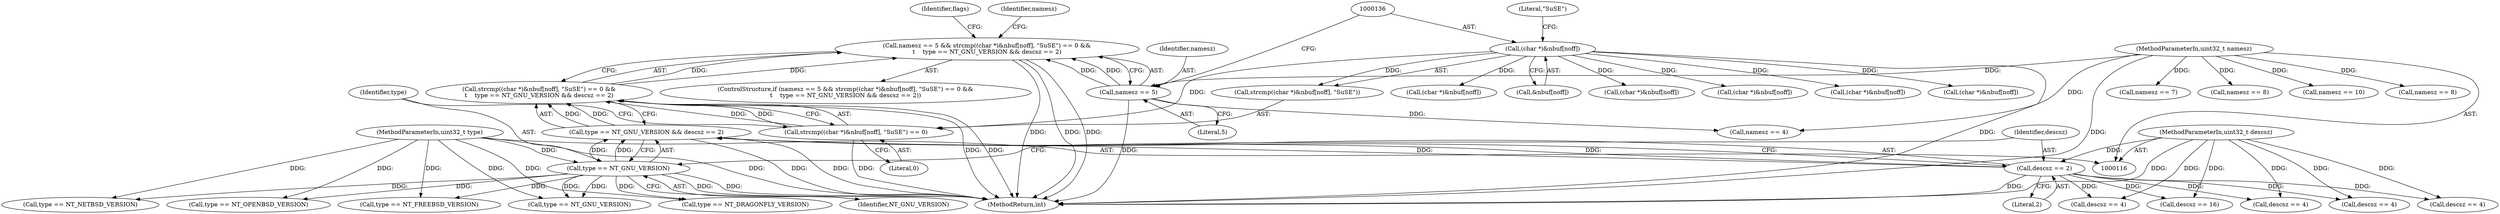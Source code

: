 digraph "0_file_ce90e05774dd77d86cfc8dfa6da57b32816841c4_2@API" {
"1000128" [label="(Call,namesz == 5 && strcmp((char *)&nbuf[noff], \"SuSE\") == 0 &&\n\t    type == NT_GNU_VERSION && descsz == 2)"];
"1000129" [label="(Call,namesz == 5)"];
"1000121" [label="(MethodParameterIn,uint32_t namesz)"];
"1000132" [label="(Call,strcmp((char *)&nbuf[noff], \"SuSE\") == 0 &&\n\t    type == NT_GNU_VERSION && descsz == 2)"];
"1000133" [label="(Call,strcmp((char *)&nbuf[noff], \"SuSE\") == 0)"];
"1000135" [label="(Call,(char *)&nbuf[noff])"];
"1000143" [label="(Call,type == NT_GNU_VERSION && descsz == 2)"];
"1000144" [label="(Call,type == NT_GNU_VERSION)"];
"1000119" [label="(MethodParameterIn,uint32_t type)"];
"1000147" [label="(Call,descsz == 2)"];
"1000122" [label="(MethodParameterIn,uint32_t descsz)"];
"1000188" [label="(Call,descsz == 16)"];
"1000370" [label="(Call,type == NT_FREEBSD_VERSION)"];
"1000437" [label="(Call,(char *)&nbuf[noff])"];
"1000128" [label="(Call,namesz == 5 && strcmp((char *)&nbuf[noff], \"SuSE\") == 0 &&\n\t    type == NT_GNU_VERSION && descsz == 2)"];
"1000316" [label="(Call,namesz == 7)"];
"1000321" [label="(Call,(char *)&nbuf[noff])"];
"1000122" [label="(MethodParameterIn,uint32_t descsz)"];
"1000335" [label="(Call,descsz == 4)"];
"1000446" [label="(Call,type == NT_DRAGONFLY_VERSION)"];
"1000143" [label="(Call,type == NT_GNU_VERSION && descsz == 2)"];
"1000130" [label="(Identifier,namesz)"];
"1000137" [label="(Call,&nbuf[noff])"];
"1000398" [label="(Call,(char *)&nbuf[noff])"];
"1000332" [label="(Call,type == NT_NETBSD_VERSION)"];
"1000373" [label="(Call,descsz == 4)"];
"1000141" [label="(Literal,\"SuSE\")"];
"1000171" [label="(Identifier,namesz)"];
"1000359" [label="(Call,(char *)&nbuf[noff])"];
"1000142" [label="(Literal,0)"];
"1000119" [label="(MethodParameterIn,uint32_t type)"];
"1000148" [label="(Identifier,descsz)"];
"1000135" [label="(Call,(char *)&nbuf[noff])"];
"1000147" [label="(Call,descsz == 2)"];
"1000354" [label="(Call,namesz == 8)"];
"1000449" [label="(Call,descsz == 4)"];
"1000146" [label="(Identifier,NT_GNU_VERSION)"];
"1000129" [label="(Call,namesz == 5)"];
"1000153" [label="(Identifier,flags)"];
"1000133" [label="(Call,strcmp((char *)&nbuf[noff], \"SuSE\") == 0)"];
"1000410" [label="(Call,descsz == 4)"];
"1000131" [label="(Literal,5)"];
"1000127" [label="(ControlStructure,if (namesz == 5 && strcmp((char *)&nbuf[noff], \"SuSE\") == 0 &&\n\t    type == NT_GNU_VERSION && descsz == 2))"];
"1000407" [label="(Call,type == NT_OPENBSD_VERSION)"];
"1000149" [label="(Literal,2)"];
"1000507" [label="(MethodReturn,int)"];
"1000176" [label="(Call,(char *)&nbuf[noff])"];
"1000134" [label="(Call,strcmp((char *)&nbuf[noff], \"SuSE\"))"];
"1000132" [label="(Call,strcmp((char *)&nbuf[noff], \"SuSE\") == 0 &&\n\t    type == NT_GNU_VERSION && descsz == 2)"];
"1000170" [label="(Call,namesz == 4)"];
"1000145" [label="(Identifier,type)"];
"1000431" [label="(Call,namesz == 10)"];
"1000185" [label="(Call,type == NT_GNU_VERSION)"];
"1000121" [label="(MethodParameterIn,uint32_t namesz)"];
"1000392" [label="(Call,namesz == 8)"];
"1000144" [label="(Call,type == NT_GNU_VERSION)"];
"1000128" -> "1000127"  [label="AST: "];
"1000128" -> "1000129"  [label="CFG: "];
"1000128" -> "1000132"  [label="CFG: "];
"1000129" -> "1000128"  [label="AST: "];
"1000132" -> "1000128"  [label="AST: "];
"1000153" -> "1000128"  [label="CFG: "];
"1000171" -> "1000128"  [label="CFG: "];
"1000128" -> "1000507"  [label="DDG: "];
"1000128" -> "1000507"  [label="DDG: "];
"1000128" -> "1000507"  [label="DDG: "];
"1000129" -> "1000128"  [label="DDG: "];
"1000129" -> "1000128"  [label="DDG: "];
"1000132" -> "1000128"  [label="DDG: "];
"1000132" -> "1000128"  [label="DDG: "];
"1000129" -> "1000131"  [label="CFG: "];
"1000130" -> "1000129"  [label="AST: "];
"1000131" -> "1000129"  [label="AST: "];
"1000136" -> "1000129"  [label="CFG: "];
"1000129" -> "1000507"  [label="DDG: "];
"1000121" -> "1000129"  [label="DDG: "];
"1000129" -> "1000170"  [label="DDG: "];
"1000121" -> "1000116"  [label="AST: "];
"1000121" -> "1000507"  [label="DDG: "];
"1000121" -> "1000170"  [label="DDG: "];
"1000121" -> "1000316"  [label="DDG: "];
"1000121" -> "1000354"  [label="DDG: "];
"1000121" -> "1000392"  [label="DDG: "];
"1000121" -> "1000431"  [label="DDG: "];
"1000132" -> "1000133"  [label="CFG: "];
"1000132" -> "1000143"  [label="CFG: "];
"1000133" -> "1000132"  [label="AST: "];
"1000143" -> "1000132"  [label="AST: "];
"1000132" -> "1000507"  [label="DDG: "];
"1000132" -> "1000507"  [label="DDG: "];
"1000133" -> "1000132"  [label="DDG: "];
"1000133" -> "1000132"  [label="DDG: "];
"1000143" -> "1000132"  [label="DDG: "];
"1000143" -> "1000132"  [label="DDG: "];
"1000133" -> "1000142"  [label="CFG: "];
"1000134" -> "1000133"  [label="AST: "];
"1000142" -> "1000133"  [label="AST: "];
"1000145" -> "1000133"  [label="CFG: "];
"1000133" -> "1000507"  [label="DDG: "];
"1000135" -> "1000133"  [label="DDG: "];
"1000135" -> "1000134"  [label="AST: "];
"1000135" -> "1000137"  [label="CFG: "];
"1000136" -> "1000135"  [label="AST: "];
"1000137" -> "1000135"  [label="AST: "];
"1000141" -> "1000135"  [label="CFG: "];
"1000135" -> "1000507"  [label="DDG: "];
"1000135" -> "1000134"  [label="DDG: "];
"1000135" -> "1000176"  [label="DDG: "];
"1000135" -> "1000321"  [label="DDG: "];
"1000135" -> "1000359"  [label="DDG: "];
"1000135" -> "1000398"  [label="DDG: "];
"1000135" -> "1000437"  [label="DDG: "];
"1000143" -> "1000144"  [label="CFG: "];
"1000143" -> "1000147"  [label="CFG: "];
"1000144" -> "1000143"  [label="AST: "];
"1000147" -> "1000143"  [label="AST: "];
"1000143" -> "1000507"  [label="DDG: "];
"1000143" -> "1000507"  [label="DDG: "];
"1000144" -> "1000143"  [label="DDG: "];
"1000144" -> "1000143"  [label="DDG: "];
"1000147" -> "1000143"  [label="DDG: "];
"1000147" -> "1000143"  [label="DDG: "];
"1000144" -> "1000146"  [label="CFG: "];
"1000145" -> "1000144"  [label="AST: "];
"1000146" -> "1000144"  [label="AST: "];
"1000148" -> "1000144"  [label="CFG: "];
"1000144" -> "1000507"  [label="DDG: "];
"1000144" -> "1000507"  [label="DDG: "];
"1000119" -> "1000144"  [label="DDG: "];
"1000144" -> "1000185"  [label="DDG: "];
"1000144" -> "1000185"  [label="DDG: "];
"1000144" -> "1000332"  [label="DDG: "];
"1000144" -> "1000370"  [label="DDG: "];
"1000144" -> "1000407"  [label="DDG: "];
"1000144" -> "1000446"  [label="DDG: "];
"1000119" -> "1000116"  [label="AST: "];
"1000119" -> "1000507"  [label="DDG: "];
"1000119" -> "1000185"  [label="DDG: "];
"1000119" -> "1000332"  [label="DDG: "];
"1000119" -> "1000370"  [label="DDG: "];
"1000119" -> "1000407"  [label="DDG: "];
"1000119" -> "1000446"  [label="DDG: "];
"1000147" -> "1000149"  [label="CFG: "];
"1000148" -> "1000147"  [label="AST: "];
"1000149" -> "1000147"  [label="AST: "];
"1000147" -> "1000507"  [label="DDG: "];
"1000122" -> "1000147"  [label="DDG: "];
"1000147" -> "1000188"  [label="DDG: "];
"1000147" -> "1000335"  [label="DDG: "];
"1000147" -> "1000373"  [label="DDG: "];
"1000147" -> "1000410"  [label="DDG: "];
"1000147" -> "1000449"  [label="DDG: "];
"1000122" -> "1000116"  [label="AST: "];
"1000122" -> "1000507"  [label="DDG: "];
"1000122" -> "1000188"  [label="DDG: "];
"1000122" -> "1000335"  [label="DDG: "];
"1000122" -> "1000373"  [label="DDG: "];
"1000122" -> "1000410"  [label="DDG: "];
"1000122" -> "1000449"  [label="DDG: "];
}
